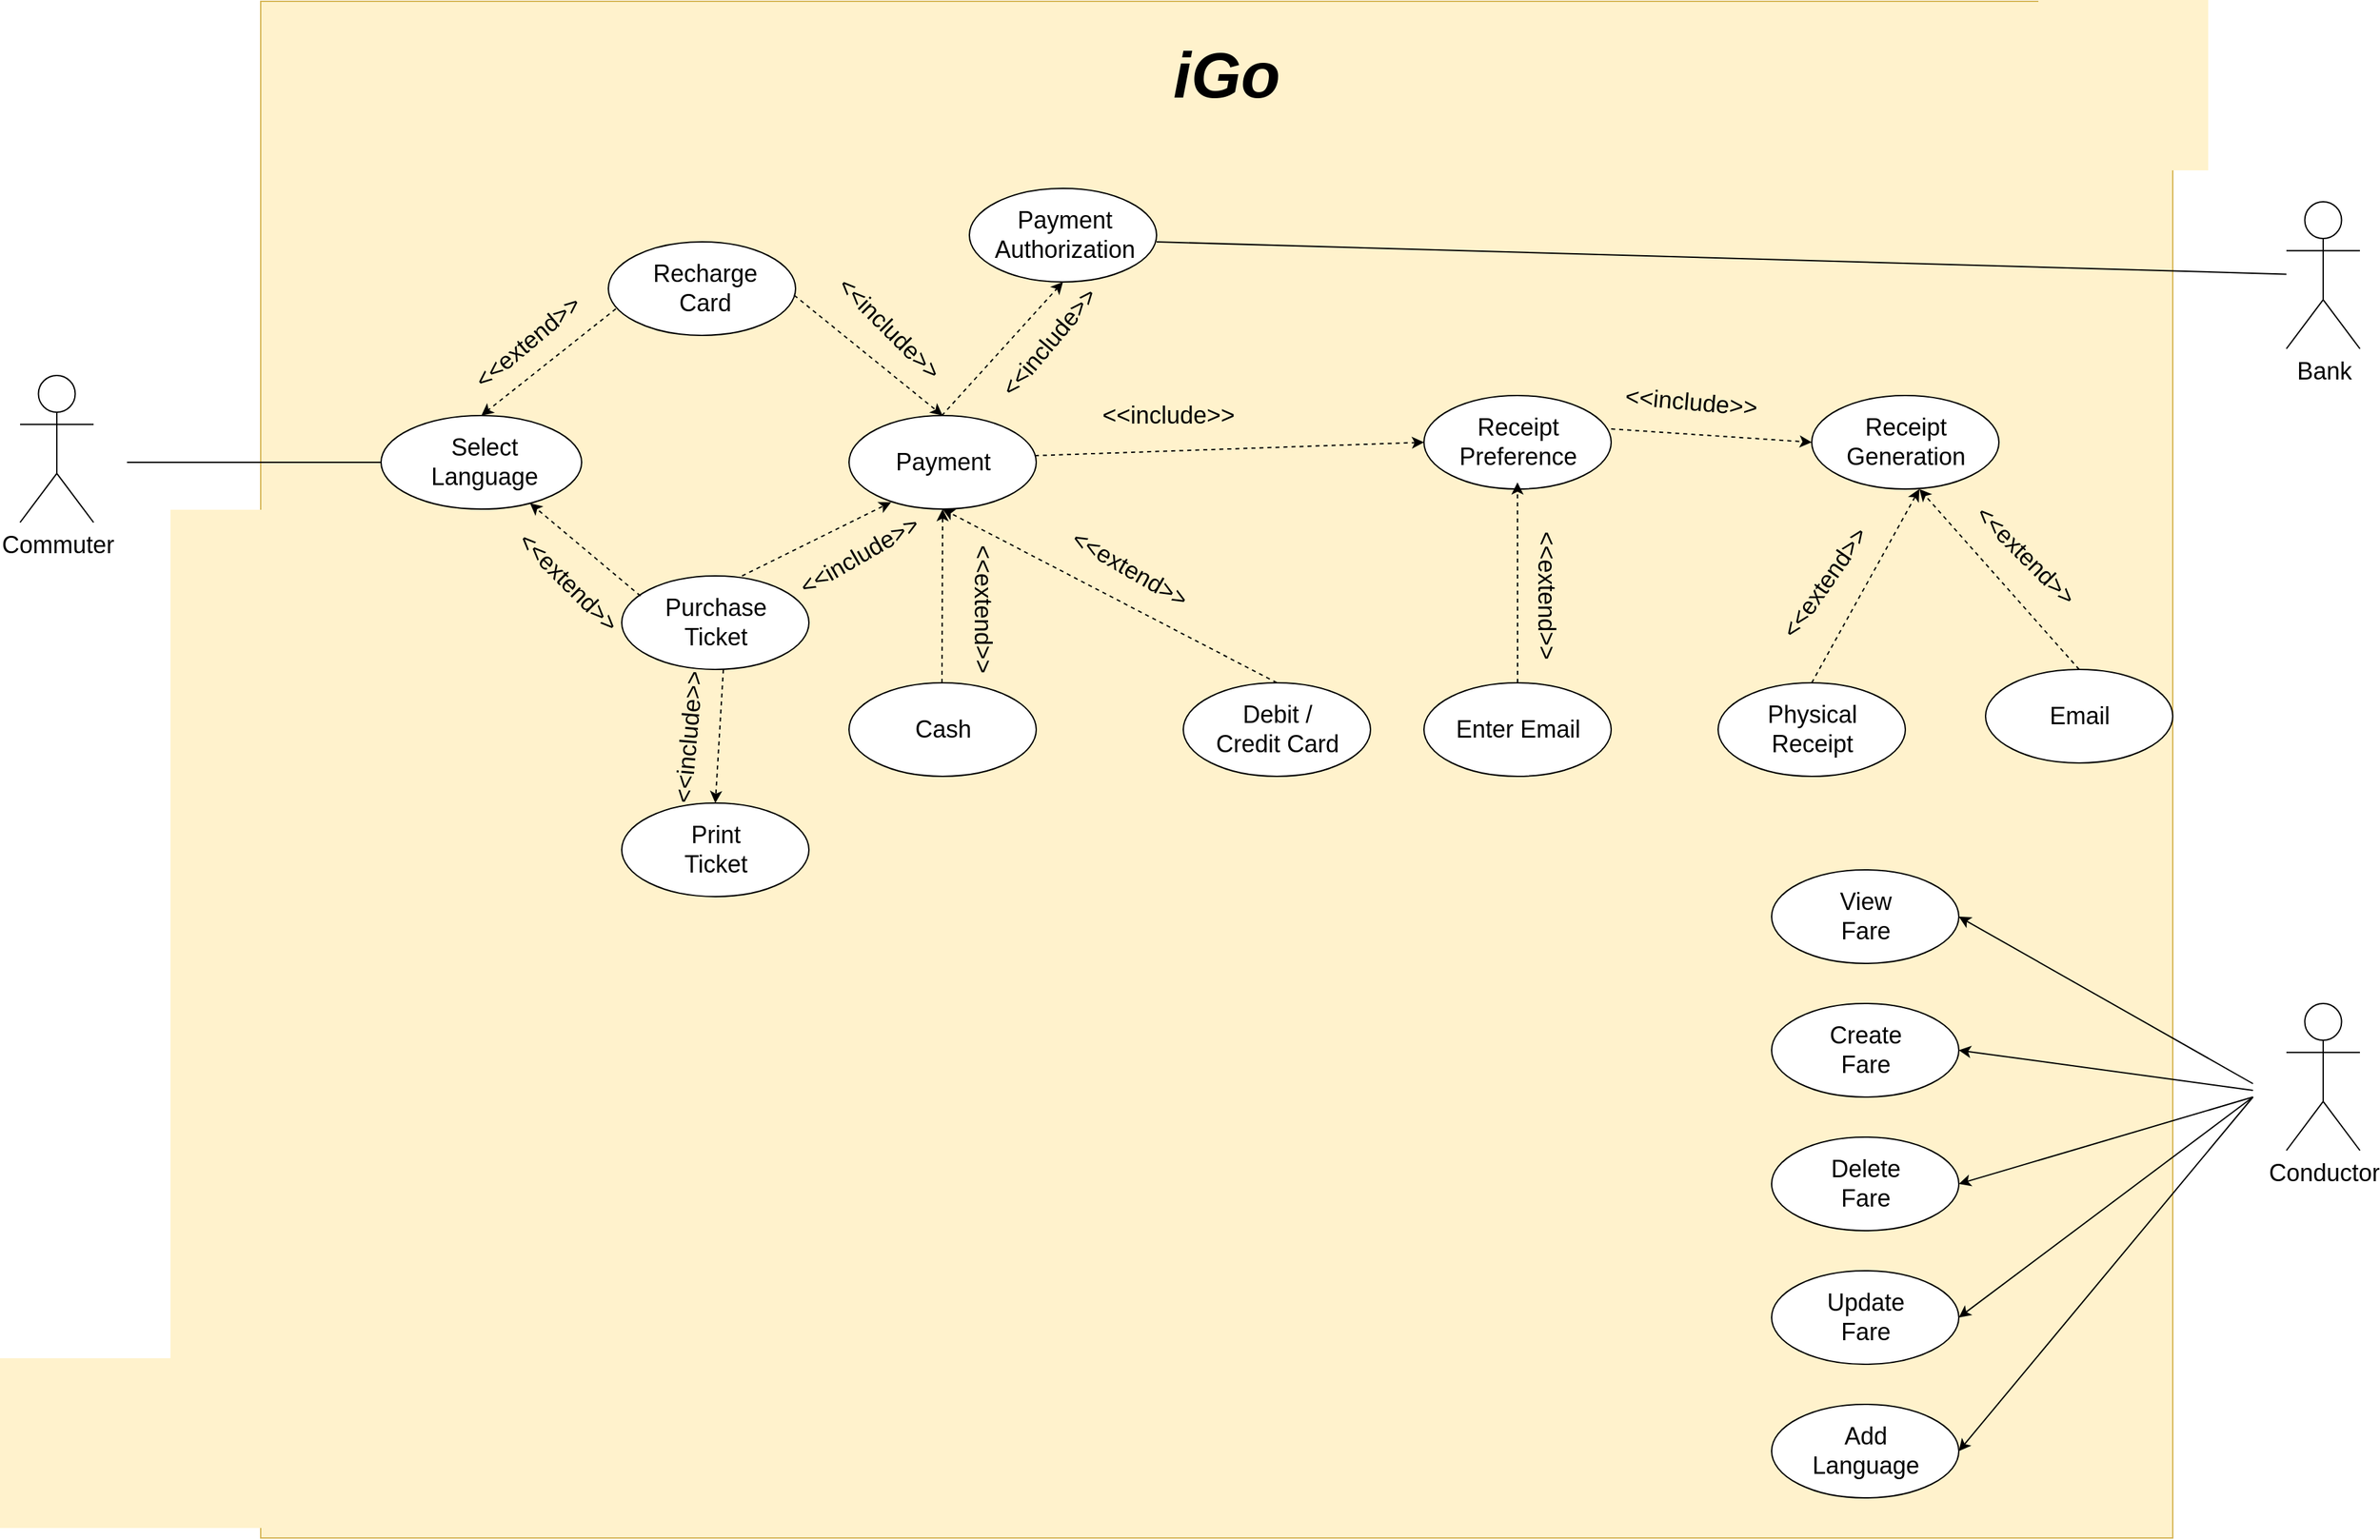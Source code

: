 <mxfile version="21.0.1" type="device"><diagram name="Page-1" id="P3G7pH8H7LADBLpEc88R"><mxGraphModel dx="1272" dy="661" grid="1" gridSize="10" guides="1" tooltips="1" connect="1" arrows="1" fold="1" page="1" pageScale="1" pageWidth="850" pageHeight="1100" math="0" shadow="0"><root><mxCell id="0"/><mxCell id="1" parent="0"/><mxCell id="bYnjUMuDIEBuDgnihux6-1" value="" style="rounded=0;whiteSpace=wrap;html=1;fillColor=#fff2cc;strokeColor=#d6b656;" parent="1" vertex="1"><mxGeometry x="360" y="220" width="1430" height="1150" as="geometry"/></mxCell><mxCell id="bYnjUMuDIEBuDgnihux6-2" value="" style="ellipse;whiteSpace=wrap;html=1;" parent="1" vertex="1"><mxGeometry x="450" y="530" width="150" height="70" as="geometry"/></mxCell><mxCell id="bYnjUMuDIEBuDgnihux6-3" value="" style="ellipse;whiteSpace=wrap;html=1;" parent="1" vertex="1"><mxGeometry x="620" y="400" width="140" height="70" as="geometry"/></mxCell><mxCell id="bYnjUMuDIEBuDgnihux6-4" value="" style="ellipse;whiteSpace=wrap;html=1;" parent="1" vertex="1"><mxGeometry x="630" y="650" width="140" height="70" as="geometry"/></mxCell><mxCell id="bYnjUMuDIEBuDgnihux6-5" value="" style="ellipse;whiteSpace=wrap;html=1;" parent="1" vertex="1"><mxGeometry x="800" y="530" width="140" height="70" as="geometry"/></mxCell><mxCell id="bYnjUMuDIEBuDgnihux6-6" value="" style="ellipse;whiteSpace=wrap;html=1;" parent="1" vertex="1"><mxGeometry x="630" y="820" width="140" height="70" as="geometry"/></mxCell><mxCell id="bYnjUMuDIEBuDgnihux6-7" value="" style="ellipse;whiteSpace=wrap;html=1;" parent="1" vertex="1"><mxGeometry x="800" y="730" width="140" height="70" as="geometry"/></mxCell><mxCell id="bYnjUMuDIEBuDgnihux6-8" value="" style="ellipse;whiteSpace=wrap;html=1;" parent="1" vertex="1"><mxGeometry x="1050" y="730" width="140" height="70" as="geometry"/></mxCell><mxCell id="bYnjUMuDIEBuDgnihux6-9" value="" style="ellipse;whiteSpace=wrap;html=1;" parent="1" vertex="1"><mxGeometry x="890" y="360" width="140" height="70" as="geometry"/></mxCell><mxCell id="bYnjUMuDIEBuDgnihux6-11" value="" style="html=1;labelBackgroundColor=#ffffff;startArrow=none;startFill=0;startSize=6;endArrow=classic;endFill=1;endSize=6;jettySize=auto;orthogonalLoop=1;strokeWidth=1;dashed=1;fontSize=14;rounded=0;fontFamily=Comic Sans MS;entryX=0.225;entryY=0.926;entryDx=0;entryDy=0;entryPerimeter=0;" parent="1" target="bYnjUMuDIEBuDgnihux6-5" edge="1"><mxGeometry width="60" height="60" relative="1" as="geometry"><mxPoint x="720" y="650" as="sourcePoint"/><mxPoint x="820" y="580" as="targetPoint"/></mxGeometry></mxCell><mxCell id="bYnjUMuDIEBuDgnihux6-12" value="" style="html=1;labelBackgroundColor=#ffffff;startArrow=none;startFill=0;startSize=6;endArrow=classic;endFill=1;endSize=6;jettySize=auto;orthogonalLoop=1;strokeWidth=1;dashed=1;fontSize=14;rounded=0;fontFamily=Comic Sans MS;entryX=0.5;entryY=0;entryDx=0;entryDy=0;exitX=0.04;exitY=0.716;exitDx=0;exitDy=0;exitPerimeter=0;" parent="1" source="bYnjUMuDIEBuDgnihux6-3" target="bYnjUMuDIEBuDgnihux6-2" edge="1"><mxGeometry width="60" height="60" relative="1" as="geometry"><mxPoint x="648" y="462.5" as="sourcePoint"/><mxPoint x="760" y="407.5" as="targetPoint"/></mxGeometry></mxCell><mxCell id="bYnjUMuDIEBuDgnihux6-13" value="" style="html=1;labelBackgroundColor=#ffffff;startArrow=none;startFill=0;startSize=6;endArrow=classic;endFill=1;endSize=6;jettySize=auto;orthogonalLoop=1;strokeWidth=1;dashed=1;fontSize=14;rounded=0;fontFamily=Comic Sans MS;" parent="1" target="bYnjUMuDIEBuDgnihux6-2" edge="1"><mxGeometry width="60" height="60" relative="1" as="geometry"><mxPoint x="644" y="665" as="sourcePoint"/><mxPoint x="756" y="610" as="targetPoint"/></mxGeometry></mxCell><mxCell id="bYnjUMuDIEBuDgnihux6-14" value="" style="html=1;labelBackgroundColor=#ffffff;startArrow=none;startFill=0;startSize=6;endArrow=classic;endFill=1;endSize=6;jettySize=auto;orthogonalLoop=1;strokeWidth=1;dashed=1;fontSize=14;rounded=0;fontFamily=Comic Sans MS;entryX=0.5;entryY=0;entryDx=0;entryDy=0;" parent="1" target="bYnjUMuDIEBuDgnihux6-5" edge="1"><mxGeometry width="60" height="60" relative="1" as="geometry"><mxPoint x="759" y="440" as="sourcePoint"/><mxPoint x="641" y="507.5" as="targetPoint"/></mxGeometry></mxCell><mxCell id="bYnjUMuDIEBuDgnihux6-15" value="" style="html=1;labelBackgroundColor=#ffffff;startArrow=none;startFill=0;startSize=6;endArrow=classic;endFill=1;endSize=6;jettySize=auto;orthogonalLoop=1;strokeWidth=1;dashed=1;fontSize=14;rounded=0;fontFamily=Comic Sans MS;entryX=0.5;entryY=0;entryDx=0;entryDy=0;exitX=0.04;exitY=0.716;exitDx=0;exitDy=0;exitPerimeter=0;" parent="1" target="bYnjUMuDIEBuDgnihux6-6" edge="1"><mxGeometry width="60" height="60" relative="1" as="geometry"><mxPoint x="706" y="720" as="sourcePoint"/><mxPoint x="610" y="800" as="targetPoint"/></mxGeometry></mxCell><mxCell id="bYnjUMuDIEBuDgnihux6-16" value="" style="html=1;labelBackgroundColor=#ffffff;startArrow=none;startFill=0;startSize=6;endArrow=classic;endFill=1;endSize=6;jettySize=auto;orthogonalLoop=1;strokeWidth=1;dashed=1;fontSize=14;rounded=0;fontFamily=Comic Sans MS;entryX=0.5;entryY=1;entryDx=0;entryDy=0;" parent="1" target="bYnjUMuDIEBuDgnihux6-5" edge="1"><mxGeometry width="60" height="60" relative="1" as="geometry"><mxPoint x="869.5" y="730" as="sourcePoint"/><mxPoint x="790.5" y="660" as="targetPoint"/></mxGeometry></mxCell><mxCell id="bYnjUMuDIEBuDgnihux6-17" value="" style="html=1;labelBackgroundColor=#ffffff;startArrow=none;startFill=0;startSize=6;endArrow=classic;endFill=1;endSize=6;jettySize=auto;orthogonalLoop=1;strokeWidth=1;dashed=1;fontSize=14;rounded=0;fontFamily=Comic Sans MS;entryX=0.5;entryY=1;entryDx=0;entryDy=0;exitX=0.5;exitY=0;exitDx=0;exitDy=0;" parent="1" source="bYnjUMuDIEBuDgnihux6-8" edge="1"><mxGeometry width="60" height="60" relative="1" as="geometry"><mxPoint x="869.41" y="730" as="sourcePoint"/><mxPoint x="869.91" y="600" as="targetPoint"/></mxGeometry></mxCell><mxCell id="bYnjUMuDIEBuDgnihux6-18" value="" style="ellipse;whiteSpace=wrap;html=1;" parent="1" vertex="1"><mxGeometry x="1230" y="515" width="140" height="70" as="geometry"/></mxCell><mxCell id="bYnjUMuDIEBuDgnihux6-19" value="" style="html=1;labelBackgroundColor=#ffffff;startArrow=none;startFill=0;startSize=6;endArrow=classic;endFill=1;endSize=6;jettySize=auto;orthogonalLoop=1;strokeWidth=1;dashed=1;fontSize=14;rounded=0;fontFamily=Comic Sans MS;entryX=0;entryY=0.5;entryDx=0;entryDy=0;" parent="1" target="bYnjUMuDIEBuDgnihux6-18" edge="1"><mxGeometry width="60" height="60" relative="1" as="geometry"><mxPoint x="939" y="560" as="sourcePoint"/><mxPoint x="1050" y="650" as="targetPoint"/></mxGeometry></mxCell><mxCell id="bYnjUMuDIEBuDgnihux6-21" value="" style="ellipse;whiteSpace=wrap;html=1;" parent="1" vertex="1"><mxGeometry x="1230" y="730" width="140" height="70" as="geometry"/></mxCell><mxCell id="bYnjUMuDIEBuDgnihux6-22" value="" style="ellipse;whiteSpace=wrap;html=1;" parent="1" vertex="1"><mxGeometry x="1650" y="720" width="140" height="70" as="geometry"/></mxCell><mxCell id="bYnjUMuDIEBuDgnihux6-23" value="" style="ellipse;whiteSpace=wrap;html=1;" parent="1" vertex="1"><mxGeometry x="1450" y="730" width="140" height="70" as="geometry"/></mxCell><mxCell id="bYnjUMuDIEBuDgnihux6-24" value="" style="ellipse;whiteSpace=wrap;html=1;" parent="1" vertex="1"><mxGeometry x="1520" y="515" width="140" height="70" as="geometry"/></mxCell><mxCell id="bYnjUMuDIEBuDgnihux6-25" value="" style="html=1;labelBackgroundColor=#ffffff;startArrow=none;startFill=0;startSize=6;endArrow=classic;endFill=1;endSize=6;jettySize=auto;orthogonalLoop=1;strokeWidth=1;dashed=1;fontSize=14;rounded=0;fontFamily=Comic Sans MS;entryX=0;entryY=0.5;entryDx=0;entryDy=0;" parent="1" target="bYnjUMuDIEBuDgnihux6-24" edge="1"><mxGeometry width="60" height="60" relative="1" as="geometry"><mxPoint x="1370" y="540" as="sourcePoint"/><mxPoint x="1661" y="530" as="targetPoint"/></mxGeometry></mxCell><mxCell id="bYnjUMuDIEBuDgnihux6-26" value="" style="html=1;labelBackgroundColor=#ffffff;startArrow=none;startFill=0;startSize=6;endArrow=classic;endFill=1;endSize=6;jettySize=auto;orthogonalLoop=1;strokeWidth=1;dashed=1;fontSize=14;rounded=0;fontFamily=Comic Sans MS;entryX=0.5;entryY=1;entryDx=0;entryDy=0;exitX=0.5;exitY=0;exitDx=0;exitDy=0;" parent="1" source="bYnjUMuDIEBuDgnihux6-22" edge="1"><mxGeometry width="60" height="60" relative="1" as="geometry"><mxPoint x="1600" y="715" as="sourcePoint"/><mxPoint x="1600.5" y="585" as="targetPoint"/></mxGeometry></mxCell><mxCell id="bYnjUMuDIEBuDgnihux6-27" value="" style="html=1;labelBackgroundColor=#ffffff;startArrow=none;startFill=0;startSize=6;endArrow=classic;endFill=1;endSize=6;jettySize=auto;orthogonalLoop=1;strokeWidth=1;dashed=1;fontSize=14;rounded=0;fontFamily=Comic Sans MS;entryX=0.5;entryY=1;entryDx=0;entryDy=0;exitX=0.5;exitY=0;exitDx=0;exitDy=0;" parent="1" source="bYnjUMuDIEBuDgnihux6-23" edge="1"><mxGeometry width="60" height="60" relative="1" as="geometry"><mxPoint x="1600" y="715" as="sourcePoint"/><mxPoint x="1600.5" y="585" as="targetPoint"/></mxGeometry></mxCell><mxCell id="bYnjUMuDIEBuDgnihux6-28" value="" style="html=1;labelBackgroundColor=#ffffff;startArrow=none;startFill=0;startSize=6;endArrow=classic;endFill=1;endSize=6;jettySize=auto;orthogonalLoop=1;strokeWidth=1;dashed=1;fontSize=14;rounded=0;fontFamily=Comic Sans MS;entryX=0.5;entryY=1;entryDx=0;entryDy=0;exitX=0.5;exitY=0;exitDx=0;exitDy=0;" parent="1" source="bYnjUMuDIEBuDgnihux6-21" edge="1"><mxGeometry width="60" height="60" relative="1" as="geometry"><mxPoint x="1299.41" y="710" as="sourcePoint"/><mxPoint x="1299.91" y="580" as="targetPoint"/></mxGeometry></mxCell><mxCell id="bYnjUMuDIEBuDgnihux6-29" value="" style="html=1;labelBackgroundColor=#ffffff;startArrow=none;startFill=0;startSize=6;endArrow=classic;endFill=1;endSize=6;jettySize=auto;orthogonalLoop=1;strokeWidth=1;dashed=1;fontSize=14;rounded=0;fontFamily=Comic Sans MS;entryX=0.5;entryY=1;entryDx=0;entryDy=0;" parent="1" target="bYnjUMuDIEBuDgnihux6-9" edge="1"><mxGeometry width="60" height="60" relative="1" as="geometry"><mxPoint x="869.41" y="530" as="sourcePoint"/><mxPoint x="869.91" y="400" as="targetPoint"/></mxGeometry></mxCell><mxCell id="bYnjUMuDIEBuDgnihux6-30" value="" style="endArrow=none;html=1;rounded=0;" parent="1" target="bYnjUMuDIEBuDgnihux6-31" edge="1"><mxGeometry width="50" height="50" relative="1" as="geometry"><mxPoint x="1030" y="400" as="sourcePoint"/><mxPoint x="1890" y="400" as="targetPoint"/></mxGeometry></mxCell><mxCell id="bYnjUMuDIEBuDgnihux6-31" value="&lt;font style=&quot;font-size: 18px;&quot;&gt;Bank&lt;/font&gt;" style="shape=umlActor;verticalLabelPosition=bottom;verticalAlign=top;html=1;outlineConnect=0;" parent="1" vertex="1"><mxGeometry x="1875" y="370" width="55" height="110" as="geometry"/></mxCell><mxCell id="bYnjUMuDIEBuDgnihux6-32" value="&lt;font style=&quot;font-size: 18px;&quot;&gt;Commuter&lt;/font&gt;" style="shape=umlActor;verticalLabelPosition=bottom;verticalAlign=top;html=1;outlineConnect=0;" parent="1" vertex="1"><mxGeometry x="180" y="500" width="55" height="110" as="geometry"/></mxCell><mxCell id="bYnjUMuDIEBuDgnihux6-33" value="" style="endArrow=none;html=1;rounded=0;entryX=0;entryY=0.5;entryDx=0;entryDy=0;" parent="1" target="bYnjUMuDIEBuDgnihux6-2" edge="1"><mxGeometry width="50" height="50" relative="1" as="geometry"><mxPoint x="260" y="565" as="sourcePoint"/><mxPoint x="330" y="525" as="targetPoint"/></mxGeometry></mxCell><mxCell id="bYnjUMuDIEBuDgnihux6-34" value="&lt;font style=&quot;font-size: 18px;&quot;&gt;Select Language&lt;/font&gt;" style="text;html=1;strokeColor=none;fillColor=none;align=center;verticalAlign=middle;whiteSpace=wrap;rounded=0;" parent="1" vertex="1"><mxGeometry x="495" y="550" width="65" height="30" as="geometry"/></mxCell><mxCell id="bYnjUMuDIEBuDgnihux6-35" value="&lt;font style=&quot;font-size: 18px;&quot;&gt;Recharge Card&lt;/font&gt;" style="text;html=1;strokeColor=none;fillColor=none;align=center;verticalAlign=middle;whiteSpace=wrap;rounded=0;" parent="1" vertex="1"><mxGeometry x="660" y="420" width="65" height="30" as="geometry"/></mxCell><mxCell id="bYnjUMuDIEBuDgnihux6-36" value="&lt;font style=&quot;font-size: 18px;&quot;&gt;Purchase Ticket&lt;/font&gt;" style="text;html=1;strokeColor=none;fillColor=none;align=center;verticalAlign=middle;whiteSpace=wrap;rounded=0;" parent="1" vertex="1"><mxGeometry x="667.5" y="670" width="65" height="30" as="geometry"/></mxCell><mxCell id="bYnjUMuDIEBuDgnihux6-37" value="&lt;font style=&quot;font-size: 18px;&quot;&gt;Payment&lt;/font&gt;" style="text;html=1;strokeColor=none;fillColor=none;align=center;verticalAlign=middle;whiteSpace=wrap;rounded=0;" parent="1" vertex="1"><mxGeometry x="837.5" y="550" width="65" height="30" as="geometry"/></mxCell><mxCell id="bYnjUMuDIEBuDgnihux6-39" value="&lt;span style=&quot;font-size: 18px;&quot;&gt;Cash&lt;/span&gt;" style="text;html=1;strokeColor=none;fillColor=none;align=center;verticalAlign=middle;whiteSpace=wrap;rounded=0;" parent="1" vertex="1"><mxGeometry x="837.5" y="750" width="65" height="30" as="geometry"/></mxCell><mxCell id="bYnjUMuDIEBuDgnihux6-40" value="&lt;span style=&quot;font-size: 18px;&quot;&gt;Debit / Credit Card&lt;/span&gt;" style="text;html=1;strokeColor=none;fillColor=none;align=center;verticalAlign=middle;whiteSpace=wrap;rounded=0;" parent="1" vertex="1"><mxGeometry x="1068.75" y="750" width="102.5" height="30" as="geometry"/></mxCell><mxCell id="bYnjUMuDIEBuDgnihux6-41" value="&lt;font style=&quot;font-size: 18px;&quot;&gt;Print Ticket&lt;/font&gt;" style="text;html=1;strokeColor=none;fillColor=none;align=center;verticalAlign=middle;whiteSpace=wrap;rounded=0;" parent="1" vertex="1"><mxGeometry x="667.5" y="840" width="65" height="30" as="geometry"/></mxCell><mxCell id="bYnjUMuDIEBuDgnihux6-42" value="&lt;font style=&quot;font-size: 18px;&quot;&gt;Payment Authorization&lt;/font&gt;" style="text;html=1;strokeColor=none;fillColor=none;align=center;verticalAlign=middle;whiteSpace=wrap;rounded=0;" parent="1" vertex="1"><mxGeometry x="930" y="380" width="62.5" height="30" as="geometry"/></mxCell><mxCell id="bYnjUMuDIEBuDgnihux6-44" value="&lt;span style=&quot;font-size: 18px;&quot;&gt;Receipt Preference&lt;/span&gt;" style="text;html=1;strokeColor=none;fillColor=none;align=center;verticalAlign=middle;whiteSpace=wrap;rounded=0;" parent="1" vertex="1"><mxGeometry x="1248.75" y="535" width="102.5" height="30" as="geometry"/></mxCell><mxCell id="bYnjUMuDIEBuDgnihux6-46" value="&lt;span style=&quot;font-size: 18px;&quot;&gt;Enter Email&lt;/span&gt;" style="text;html=1;strokeColor=none;fillColor=none;align=center;verticalAlign=middle;whiteSpace=wrap;rounded=0;" parent="1" vertex="1"><mxGeometry x="1248.75" y="750" width="102.5" height="30" as="geometry"/></mxCell><mxCell id="bYnjUMuDIEBuDgnihux6-47" value="&lt;span style=&quot;font-size: 18px;&quot;&gt;Receipt Generation&lt;/span&gt;" style="text;html=1;strokeColor=none;fillColor=none;align=center;verticalAlign=middle;whiteSpace=wrap;rounded=0;" parent="1" vertex="1"><mxGeometry x="1538.75" y="535" width="102.5" height="30" as="geometry"/></mxCell><mxCell id="bYnjUMuDIEBuDgnihux6-48" value="&lt;span style=&quot;font-size: 18px;&quot;&gt;Physical Receipt&lt;/span&gt;" style="text;html=1;strokeColor=none;fillColor=none;align=center;verticalAlign=middle;whiteSpace=wrap;rounded=0;" parent="1" vertex="1"><mxGeometry x="1468.75" y="750" width="102.5" height="30" as="geometry"/></mxCell><mxCell id="bYnjUMuDIEBuDgnihux6-49" value="&lt;span style=&quot;font-size: 18px;&quot;&gt;Email&lt;/span&gt;" style="text;html=1;strokeColor=none;fillColor=none;align=center;verticalAlign=middle;whiteSpace=wrap;rounded=0;" parent="1" vertex="1"><mxGeometry x="1668.75" y="740" width="102.5" height="30" as="geometry"/></mxCell><mxCell id="bYnjUMuDIEBuDgnihux6-51" value="&lt;font style=&quot;font-size: 48px;&quot;&gt;&lt;b style=&quot;&quot;&gt;&lt;i style=&quot;&quot;&gt;iGo&lt;/i&gt;&lt;/b&gt;&lt;/font&gt;" style="text;html=1;strokeColor=none;fillColor=none;align=center;verticalAlign=middle;whiteSpace=wrap;rounded=0;" parent="1" vertex="1"><mxGeometry x="1050" y="260" width="65" height="30" as="geometry"/></mxCell><mxCell id="bYnjUMuDIEBuDgnihux6-54" value="&lt;font style=&quot;font-size: 18px;&quot;&gt;&amp;lt;&amp;lt;extend&amp;gt;&amp;gt;&lt;/font&gt;" style="text;html=1;strokeColor=none;fillColor=none;align=center;verticalAlign=middle;whiteSpace=wrap;rounded=0;rotation=-40;" parent="1" vertex="1"><mxGeometry x="530" y="460" width="60" height="30" as="geometry"/></mxCell><mxCell id="bYnjUMuDIEBuDgnihux6-55" value="&lt;font style=&quot;font-size: 18px;&quot;&gt;&amp;lt;&amp;lt;extend&amp;gt;&amp;gt;&lt;/font&gt;" style="text;html=1;strokeColor=none;fillColor=none;align=center;verticalAlign=middle;whiteSpace=wrap;rounded=0;rotation=45;" parent="1" vertex="1"><mxGeometry x="560" y="640" width="60" height="30" as="geometry"/></mxCell><mxCell id="bYnjUMuDIEBuDgnihux6-58" value="&lt;font style=&quot;font-size: 18px;&quot;&gt;&amp;lt;&amp;lt;include&amp;gt;&amp;gt;&lt;/font&gt;" style="text;html=1;strokeColor=none;fillColor=none;align=center;verticalAlign=middle;whiteSpace=wrap;rounded=0;rotation=45;" parent="1" vertex="1"><mxGeometry x="800" y="450" width="60" height="30" as="geometry"/></mxCell><mxCell id="bYnjUMuDIEBuDgnihux6-59" value="&lt;font style=&quot;font-size: 18px;&quot;&gt;&amp;lt;&amp;lt;include&amp;gt;&amp;gt;&lt;/font&gt;" style="text;html=1;strokeColor=none;fillColor=none;align=center;verticalAlign=middle;whiteSpace=wrap;rounded=0;rotation=-30;" parent="1" vertex="1"><mxGeometry x="777.5" y="620" width="60" height="30" as="geometry"/></mxCell><mxCell id="bYnjUMuDIEBuDgnihux6-60" value="&lt;font style=&quot;font-size: 18px;&quot;&gt;&amp;lt;&amp;lt;include&amp;gt;&amp;gt;&lt;/font&gt;" style="text;html=1;strokeColor=none;fillColor=none;align=center;verticalAlign=middle;whiteSpace=wrap;rounded=0;rotation=-85;" parent="1" vertex="1"><mxGeometry x="655.44" y="755.02" width="50" height="30" as="geometry"/></mxCell><mxCell id="bYnjUMuDIEBuDgnihux6-61" value="&lt;font style=&quot;font-size: 18px;&quot;&gt;&amp;lt;&amp;lt;extend&amp;gt;&amp;gt;&lt;/font&gt;" style="text;html=1;strokeColor=none;fillColor=none;align=center;verticalAlign=middle;whiteSpace=wrap;rounded=0;rotation=90;" parent="1" vertex="1"><mxGeometry x="870" y="660" width="60" height="30" as="geometry"/></mxCell><mxCell id="bYnjUMuDIEBuDgnihux6-62" value="&lt;font style=&quot;font-size: 18px;&quot;&gt;&amp;lt;&amp;lt;extend&amp;gt;&amp;gt;&lt;/font&gt;" style="text;html=1;strokeColor=none;fillColor=none;align=center;verticalAlign=middle;whiteSpace=wrap;rounded=0;rotation=30;" parent="1" vertex="1"><mxGeometry x="980" y="630" width="60" height="30" as="geometry"/></mxCell><mxCell id="bYnjUMuDIEBuDgnihux6-63" value="&lt;font style=&quot;font-size: 18px;&quot;&gt;&amp;lt;&amp;lt;include&amp;gt;&amp;gt;&lt;/font&gt;" style="text;html=1;strokeColor=none;fillColor=none;align=center;verticalAlign=middle;whiteSpace=wrap;rounded=0;rotation=0;" parent="1" vertex="1"><mxGeometry x="1008.75" y="515" width="60" height="30" as="geometry"/></mxCell><mxCell id="bYnjUMuDIEBuDgnihux6-64" value="&lt;font style=&quot;font-size: 18px;&quot;&gt;&amp;lt;&amp;lt;extend&amp;gt;&amp;gt;&lt;/font&gt;" style="text;html=1;strokeColor=none;fillColor=none;align=center;verticalAlign=middle;whiteSpace=wrap;rounded=0;rotation=90;" parent="1" vertex="1"><mxGeometry x="1291.25" y="650" width="60" height="30" as="geometry"/></mxCell><mxCell id="bYnjUMuDIEBuDgnihux6-65" value="&lt;font style=&quot;font-size: 18px;&quot;&gt;&amp;lt;&amp;lt;extend&amp;gt;&amp;gt;&lt;/font&gt;" style="text;html=1;strokeColor=none;fillColor=none;align=center;verticalAlign=middle;whiteSpace=wrap;rounded=0;rotation=-55;" parent="1" vertex="1"><mxGeometry x="1500" y="640" width="60" height="30" as="geometry"/></mxCell><mxCell id="bYnjUMuDIEBuDgnihux6-66" value="&lt;font style=&quot;font-size: 18px;&quot;&gt;&amp;lt;&amp;lt;extend&amp;gt;&amp;gt;&lt;/font&gt;" style="text;html=1;strokeColor=none;fillColor=none;align=center;verticalAlign=middle;whiteSpace=wrap;rounded=0;rotation=45;" parent="1" vertex="1"><mxGeometry x="1650" y="620" width="60" height="30" as="geometry"/></mxCell><mxCell id="bYnjUMuDIEBuDgnihux6-67" value="&lt;font style=&quot;font-size: 18px;&quot;&gt;&amp;lt;&amp;lt;include&amp;gt;&amp;gt;&lt;/font&gt;" style="text;html=1;strokeColor=none;fillColor=none;align=center;verticalAlign=middle;whiteSpace=wrap;rounded=0;rotation=5;" parent="1" vertex="1"><mxGeometry x="1400" y="505" width="60" height="30" as="geometry"/></mxCell><mxCell id="bYnjUMuDIEBuDgnihux6-68" value="&lt;font style=&quot;font-size: 18px;&quot;&gt;&amp;lt;&amp;lt;include&amp;gt;&amp;gt;&lt;/font&gt;" style="text;html=1;strokeColor=none;fillColor=none;align=center;verticalAlign=middle;whiteSpace=wrap;rounded=0;rotation=-50;" parent="1" vertex="1"><mxGeometry x="920" y="460" width="60" height="30" as="geometry"/></mxCell><mxCell id="hk7vTgDSdv3gYZmETgMb-1" value="&lt;font style=&quot;font-size: 18px;&quot;&gt;Conductor&lt;/font&gt;" style="shape=umlActor;verticalLabelPosition=bottom;verticalAlign=top;html=1;outlineConnect=0;" vertex="1" parent="1"><mxGeometry x="1875" y="970" width="55" height="110" as="geometry"/></mxCell><mxCell id="hk7vTgDSdv3gYZmETgMb-2" value="" style="ellipse;whiteSpace=wrap;html=1;" vertex="1" parent="1"><mxGeometry x="1490" y="870" width="140" height="70" as="geometry"/></mxCell><mxCell id="hk7vTgDSdv3gYZmETgMb-3" value="" style="ellipse;whiteSpace=wrap;html=1;" vertex="1" parent="1"><mxGeometry x="1490" y="970" width="140" height="70" as="geometry"/></mxCell><mxCell id="hk7vTgDSdv3gYZmETgMb-4" value="" style="ellipse;whiteSpace=wrap;html=1;" vertex="1" parent="1"><mxGeometry x="1490" y="1070" width="140" height="70" as="geometry"/></mxCell><mxCell id="hk7vTgDSdv3gYZmETgMb-5" value="" style="ellipse;whiteSpace=wrap;html=1;" vertex="1" parent="1"><mxGeometry x="1490" y="1170" width="140" height="70" as="geometry"/></mxCell><mxCell id="hk7vTgDSdv3gYZmETgMb-6" value="" style="ellipse;whiteSpace=wrap;html=1;" vertex="1" parent="1"><mxGeometry x="1490" y="1270" width="140" height="70" as="geometry"/></mxCell><mxCell id="hk7vTgDSdv3gYZmETgMb-8" value="" style="endArrow=classic;html=1;rounded=0;entryX=1;entryY=0.5;entryDx=0;entryDy=0;" edge="1" parent="1" target="hk7vTgDSdv3gYZmETgMb-2"><mxGeometry width="50" height="50" relative="1" as="geometry"><mxPoint x="1850" y="1030" as="sourcePoint"/><mxPoint x="1900" y="980" as="targetPoint"/></mxGeometry></mxCell><mxCell id="hk7vTgDSdv3gYZmETgMb-9" value="" style="endArrow=classic;html=1;rounded=0;entryX=1;entryY=0.5;entryDx=0;entryDy=0;" edge="1" parent="1" target="hk7vTgDSdv3gYZmETgMb-3"><mxGeometry width="50" height="50" relative="1" as="geometry"><mxPoint x="1850" y="1035" as="sourcePoint"/><mxPoint x="1630" y="910" as="targetPoint"/></mxGeometry></mxCell><mxCell id="hk7vTgDSdv3gYZmETgMb-10" value="" style="endArrow=classic;html=1;rounded=0;entryX=1;entryY=0.5;entryDx=0;entryDy=0;" edge="1" parent="1" target="hk7vTgDSdv3gYZmETgMb-4"><mxGeometry width="50" height="50" relative="1" as="geometry"><mxPoint x="1850" y="1040" as="sourcePoint"/><mxPoint x="1630" y="1010" as="targetPoint"/></mxGeometry></mxCell><mxCell id="hk7vTgDSdv3gYZmETgMb-11" value="" style="endArrow=classic;html=1;rounded=0;entryX=1;entryY=0.5;entryDx=0;entryDy=0;" edge="1" parent="1" target="hk7vTgDSdv3gYZmETgMb-5"><mxGeometry width="50" height="50" relative="1" as="geometry"><mxPoint x="1850" y="1040" as="sourcePoint"/><mxPoint x="1630" y="1105" as="targetPoint"/></mxGeometry></mxCell><mxCell id="hk7vTgDSdv3gYZmETgMb-12" value="" style="endArrow=classic;html=1;rounded=0;entryX=1;entryY=0.5;entryDx=0;entryDy=0;" edge="1" parent="1" target="hk7vTgDSdv3gYZmETgMb-6"><mxGeometry width="50" height="50" relative="1" as="geometry"><mxPoint x="1850" y="1040" as="sourcePoint"/><mxPoint x="1630" y="1205" as="targetPoint"/></mxGeometry></mxCell><mxCell id="hk7vTgDSdv3gYZmETgMb-13" value="&lt;span style=&quot;font-size: 18px;&quot;&gt;View&lt;br&gt;Fare&lt;br&gt;&lt;/span&gt;" style="text;html=1;strokeColor=none;fillColor=none;align=center;verticalAlign=middle;whiteSpace=wrap;rounded=0;" vertex="1" parent="1"><mxGeometry x="1508.75" y="890" width="102.5" height="30" as="geometry"/></mxCell><mxCell id="hk7vTgDSdv3gYZmETgMb-14" value="&lt;span style=&quot;font-size: 18px;&quot;&gt;Create &lt;br&gt;Fare&lt;br&gt;&lt;/span&gt;" style="text;html=1;strokeColor=none;fillColor=none;align=center;verticalAlign=middle;whiteSpace=wrap;rounded=0;" vertex="1" parent="1"><mxGeometry x="1508.75" y="990" width="102.5" height="30" as="geometry"/></mxCell><mxCell id="hk7vTgDSdv3gYZmETgMb-15" value="&lt;span style=&quot;font-size: 18px;&quot;&gt;Delete&lt;br&gt;Fare&lt;br&gt;&lt;/span&gt;" style="text;html=1;strokeColor=none;fillColor=none;align=center;verticalAlign=middle;whiteSpace=wrap;rounded=0;" vertex="1" parent="1"><mxGeometry x="1508.75" y="1090" width="102.5" height="30" as="geometry"/></mxCell><mxCell id="hk7vTgDSdv3gYZmETgMb-16" value="&lt;span style=&quot;font-size: 18px;&quot;&gt;Update&lt;br&gt;Fare&lt;br&gt;&lt;/span&gt;" style="text;html=1;strokeColor=none;fillColor=none;align=center;verticalAlign=middle;whiteSpace=wrap;rounded=0;" vertex="1" parent="1"><mxGeometry x="1508.75" y="1190" width="102.5" height="30" as="geometry"/></mxCell><mxCell id="hk7vTgDSdv3gYZmETgMb-17" value="&lt;span style=&quot;font-size: 18px;&quot;&gt;Add Language&lt;br&gt;&lt;/span&gt;" style="text;html=1;strokeColor=none;fillColor=none;align=center;verticalAlign=middle;whiteSpace=wrap;rounded=0;" vertex="1" parent="1"><mxGeometry x="1508.75" y="1290" width="102.5" height="30" as="geometry"/></mxCell></root></mxGraphModel></diagram></mxfile>